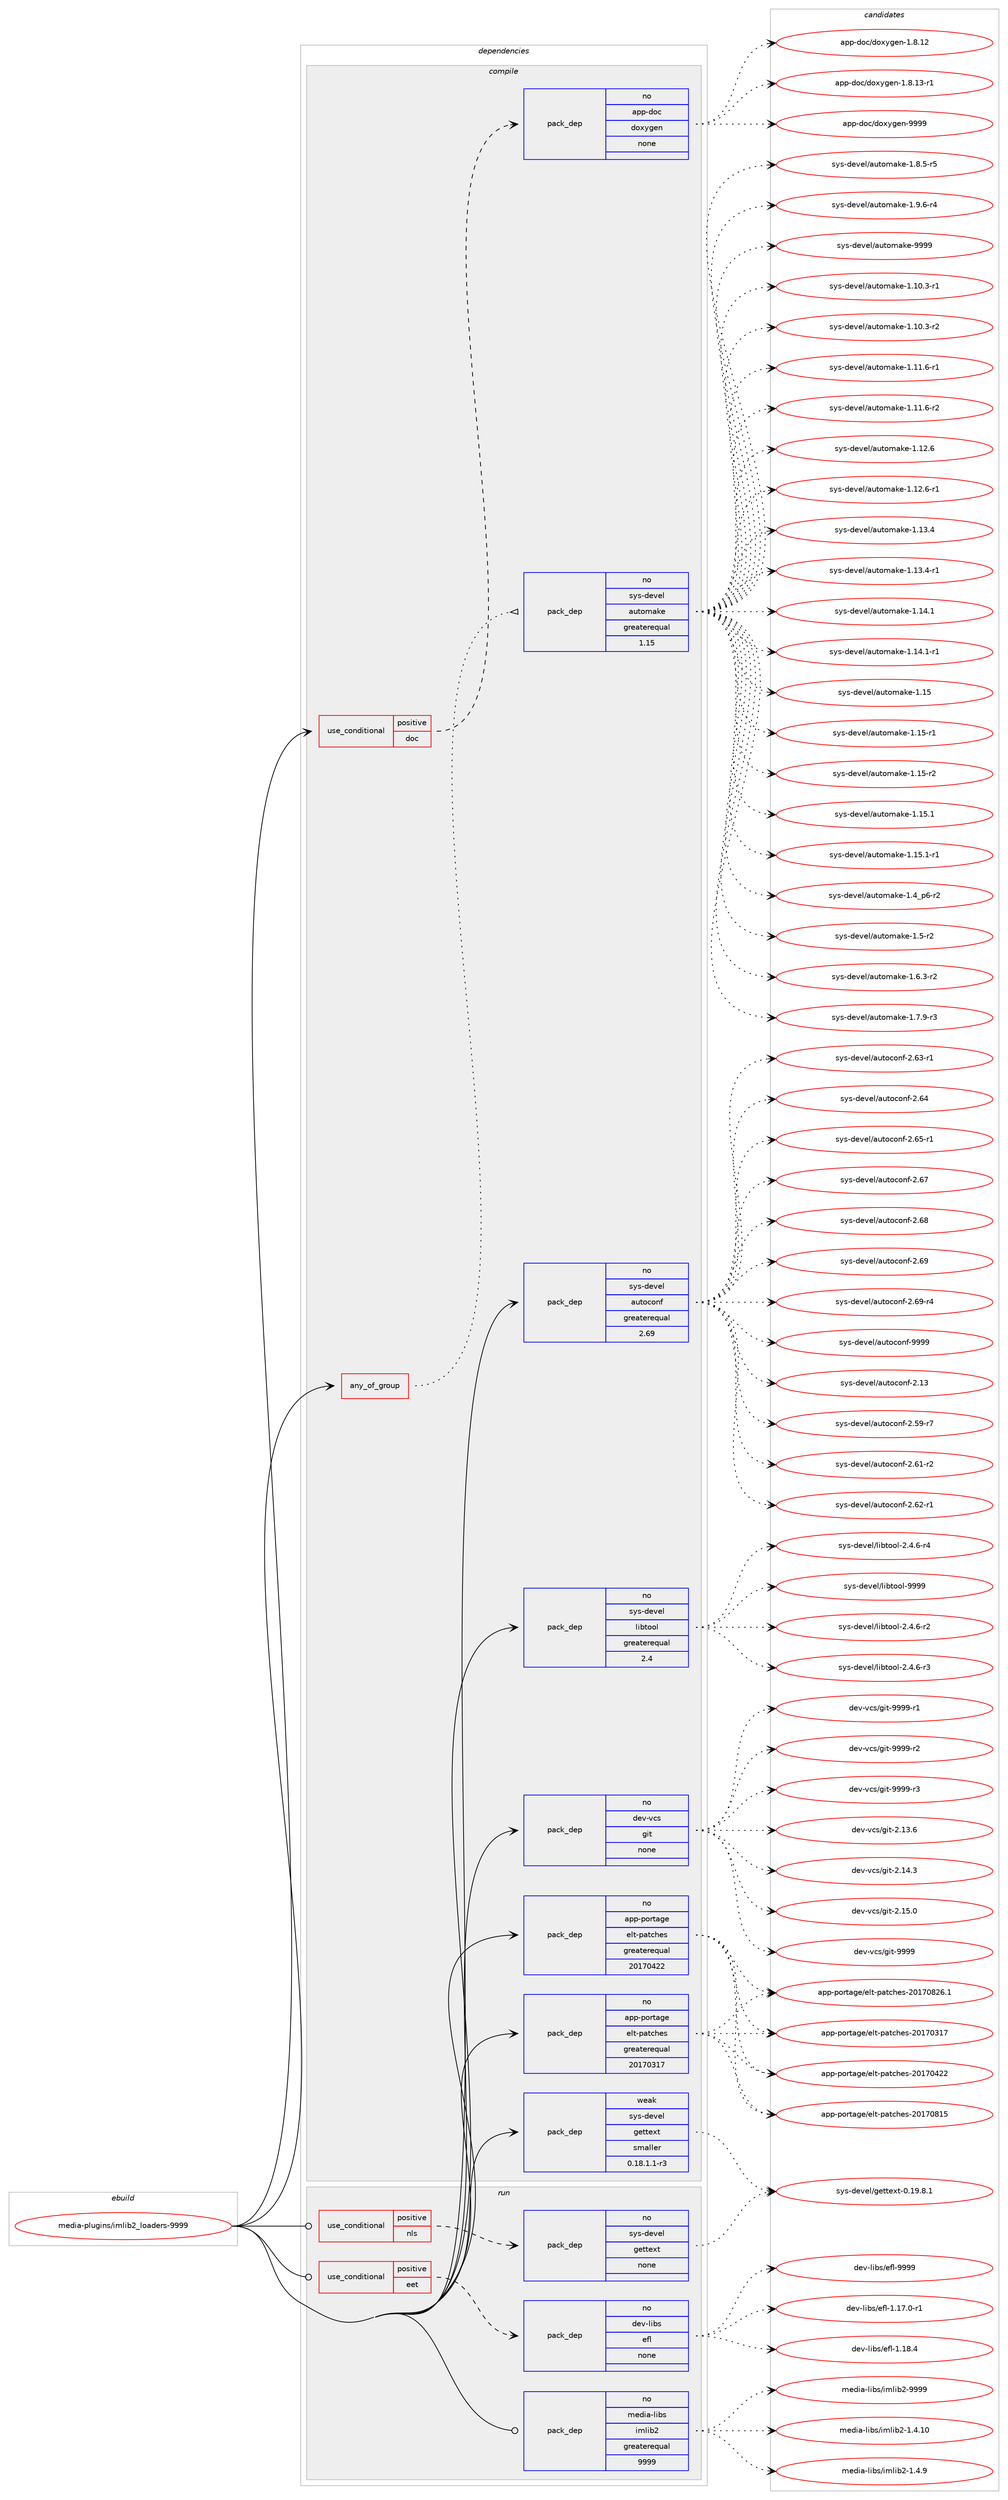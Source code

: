 digraph prolog {

# *************
# Graph options
# *************

newrank=true;
concentrate=true;
compound=true;
graph [rankdir=LR,fontname=Helvetica,fontsize=10,ranksep=1.5];#, ranksep=2.5, nodesep=0.2];
edge  [arrowhead=vee];
node  [fontname=Helvetica,fontsize=10];

# **********
# The ebuild
# **********

subgraph cluster_leftcol {
color=gray;
rank=same;
label=<<i>ebuild</i>>;
id [label="media-plugins/imlib2_loaders-9999", color=red, width=4, href="../media-plugins/imlib2_loaders-9999.svg"];
}

# ****************
# The dependencies
# ****************

subgraph cluster_midcol {
color=gray;
label=<<i>dependencies</i>>;
subgraph cluster_compile {
fillcolor="#eeeeee";
style=filled;
label=<<i>compile</i>>;
subgraph any5842 {
dependency374954 [label=<<TABLE BORDER="0" CELLBORDER="1" CELLSPACING="0" CELLPADDING="4"><TR><TD CELLPADDING="10">any_of_group</TD></TR></TABLE>>, shape=none, color=red];subgraph pack276546 {
dependency374955 [label=<<TABLE BORDER="0" CELLBORDER="1" CELLSPACING="0" CELLPADDING="4" WIDTH="220"><TR><TD ROWSPAN="6" CELLPADDING="30">pack_dep</TD></TR><TR><TD WIDTH="110">no</TD></TR><TR><TD>sys-devel</TD></TR><TR><TD>automake</TD></TR><TR><TD>greaterequal</TD></TR><TR><TD>1.15</TD></TR></TABLE>>, shape=none, color=blue];
}
dependency374954:e -> dependency374955:w [weight=20,style="dotted",arrowhead="oinv"];
}
id:e -> dependency374954:w [weight=20,style="solid",arrowhead="vee"];
subgraph cond92410 {
dependency374956 [label=<<TABLE BORDER="0" CELLBORDER="1" CELLSPACING="0" CELLPADDING="4"><TR><TD ROWSPAN="3" CELLPADDING="10">use_conditional</TD></TR><TR><TD>positive</TD></TR><TR><TD>doc</TD></TR></TABLE>>, shape=none, color=red];
subgraph pack276547 {
dependency374957 [label=<<TABLE BORDER="0" CELLBORDER="1" CELLSPACING="0" CELLPADDING="4" WIDTH="220"><TR><TD ROWSPAN="6" CELLPADDING="30">pack_dep</TD></TR><TR><TD WIDTH="110">no</TD></TR><TR><TD>app-doc</TD></TR><TR><TD>doxygen</TD></TR><TR><TD>none</TD></TR><TR><TD></TD></TR></TABLE>>, shape=none, color=blue];
}
dependency374956:e -> dependency374957:w [weight=20,style="dashed",arrowhead="vee"];
}
id:e -> dependency374956:w [weight=20,style="solid",arrowhead="vee"];
subgraph pack276548 {
dependency374958 [label=<<TABLE BORDER="0" CELLBORDER="1" CELLSPACING="0" CELLPADDING="4" WIDTH="220"><TR><TD ROWSPAN="6" CELLPADDING="30">pack_dep</TD></TR><TR><TD WIDTH="110">no</TD></TR><TR><TD>app-portage</TD></TR><TR><TD>elt-patches</TD></TR><TR><TD>greaterequal</TD></TR><TR><TD>20170317</TD></TR></TABLE>>, shape=none, color=blue];
}
id:e -> dependency374958:w [weight=20,style="solid",arrowhead="vee"];
subgraph pack276549 {
dependency374959 [label=<<TABLE BORDER="0" CELLBORDER="1" CELLSPACING="0" CELLPADDING="4" WIDTH="220"><TR><TD ROWSPAN="6" CELLPADDING="30">pack_dep</TD></TR><TR><TD WIDTH="110">no</TD></TR><TR><TD>app-portage</TD></TR><TR><TD>elt-patches</TD></TR><TR><TD>greaterequal</TD></TR><TR><TD>20170422</TD></TR></TABLE>>, shape=none, color=blue];
}
id:e -> dependency374959:w [weight=20,style="solid",arrowhead="vee"];
subgraph pack276550 {
dependency374960 [label=<<TABLE BORDER="0" CELLBORDER="1" CELLSPACING="0" CELLPADDING="4" WIDTH="220"><TR><TD ROWSPAN="6" CELLPADDING="30">pack_dep</TD></TR><TR><TD WIDTH="110">no</TD></TR><TR><TD>dev-vcs</TD></TR><TR><TD>git</TD></TR><TR><TD>none</TD></TR><TR><TD></TD></TR></TABLE>>, shape=none, color=blue];
}
id:e -> dependency374960:w [weight=20,style="solid",arrowhead="vee"];
subgraph pack276551 {
dependency374961 [label=<<TABLE BORDER="0" CELLBORDER="1" CELLSPACING="0" CELLPADDING="4" WIDTH="220"><TR><TD ROWSPAN="6" CELLPADDING="30">pack_dep</TD></TR><TR><TD WIDTH="110">no</TD></TR><TR><TD>sys-devel</TD></TR><TR><TD>autoconf</TD></TR><TR><TD>greaterequal</TD></TR><TR><TD>2.69</TD></TR></TABLE>>, shape=none, color=blue];
}
id:e -> dependency374961:w [weight=20,style="solid",arrowhead="vee"];
subgraph pack276552 {
dependency374962 [label=<<TABLE BORDER="0" CELLBORDER="1" CELLSPACING="0" CELLPADDING="4" WIDTH="220"><TR><TD ROWSPAN="6" CELLPADDING="30">pack_dep</TD></TR><TR><TD WIDTH="110">no</TD></TR><TR><TD>sys-devel</TD></TR><TR><TD>libtool</TD></TR><TR><TD>greaterequal</TD></TR><TR><TD>2.4</TD></TR></TABLE>>, shape=none, color=blue];
}
id:e -> dependency374962:w [weight=20,style="solid",arrowhead="vee"];
subgraph pack276553 {
dependency374963 [label=<<TABLE BORDER="0" CELLBORDER="1" CELLSPACING="0" CELLPADDING="4" WIDTH="220"><TR><TD ROWSPAN="6" CELLPADDING="30">pack_dep</TD></TR><TR><TD WIDTH="110">weak</TD></TR><TR><TD>sys-devel</TD></TR><TR><TD>gettext</TD></TR><TR><TD>smaller</TD></TR><TR><TD>0.18.1.1-r3</TD></TR></TABLE>>, shape=none, color=blue];
}
id:e -> dependency374963:w [weight=20,style="solid",arrowhead="vee"];
}
subgraph cluster_compileandrun {
fillcolor="#eeeeee";
style=filled;
label=<<i>compile and run</i>>;
}
subgraph cluster_run {
fillcolor="#eeeeee";
style=filled;
label=<<i>run</i>>;
subgraph cond92411 {
dependency374964 [label=<<TABLE BORDER="0" CELLBORDER="1" CELLSPACING="0" CELLPADDING="4"><TR><TD ROWSPAN="3" CELLPADDING="10">use_conditional</TD></TR><TR><TD>positive</TD></TR><TR><TD>eet</TD></TR></TABLE>>, shape=none, color=red];
subgraph pack276554 {
dependency374965 [label=<<TABLE BORDER="0" CELLBORDER="1" CELLSPACING="0" CELLPADDING="4" WIDTH="220"><TR><TD ROWSPAN="6" CELLPADDING="30">pack_dep</TD></TR><TR><TD WIDTH="110">no</TD></TR><TR><TD>dev-libs</TD></TR><TR><TD>efl</TD></TR><TR><TD>none</TD></TR><TR><TD></TD></TR></TABLE>>, shape=none, color=blue];
}
dependency374964:e -> dependency374965:w [weight=20,style="dashed",arrowhead="vee"];
}
id:e -> dependency374964:w [weight=20,style="solid",arrowhead="odot"];
subgraph cond92412 {
dependency374966 [label=<<TABLE BORDER="0" CELLBORDER="1" CELLSPACING="0" CELLPADDING="4"><TR><TD ROWSPAN="3" CELLPADDING="10">use_conditional</TD></TR><TR><TD>positive</TD></TR><TR><TD>nls</TD></TR></TABLE>>, shape=none, color=red];
subgraph pack276555 {
dependency374967 [label=<<TABLE BORDER="0" CELLBORDER="1" CELLSPACING="0" CELLPADDING="4" WIDTH="220"><TR><TD ROWSPAN="6" CELLPADDING="30">pack_dep</TD></TR><TR><TD WIDTH="110">no</TD></TR><TR><TD>sys-devel</TD></TR><TR><TD>gettext</TD></TR><TR><TD>none</TD></TR><TR><TD></TD></TR></TABLE>>, shape=none, color=blue];
}
dependency374966:e -> dependency374967:w [weight=20,style="dashed",arrowhead="vee"];
}
id:e -> dependency374966:w [weight=20,style="solid",arrowhead="odot"];
subgraph pack276556 {
dependency374968 [label=<<TABLE BORDER="0" CELLBORDER="1" CELLSPACING="0" CELLPADDING="4" WIDTH="220"><TR><TD ROWSPAN="6" CELLPADDING="30">pack_dep</TD></TR><TR><TD WIDTH="110">no</TD></TR><TR><TD>media-libs</TD></TR><TR><TD>imlib2</TD></TR><TR><TD>greaterequal</TD></TR><TR><TD>9999</TD></TR></TABLE>>, shape=none, color=blue];
}
id:e -> dependency374968:w [weight=20,style="solid",arrowhead="odot"];
}
}

# **************
# The candidates
# **************

subgraph cluster_choices {
rank=same;
color=gray;
label=<<i>candidates</i>>;

subgraph choice276546 {
color=black;
nodesep=1;
choice11512111545100101118101108479711711611110997107101454946494846514511449 [label="sys-devel/automake-1.10.3-r1", color=red, width=4,href="../sys-devel/automake-1.10.3-r1.svg"];
choice11512111545100101118101108479711711611110997107101454946494846514511450 [label="sys-devel/automake-1.10.3-r2", color=red, width=4,href="../sys-devel/automake-1.10.3-r2.svg"];
choice11512111545100101118101108479711711611110997107101454946494946544511449 [label="sys-devel/automake-1.11.6-r1", color=red, width=4,href="../sys-devel/automake-1.11.6-r1.svg"];
choice11512111545100101118101108479711711611110997107101454946494946544511450 [label="sys-devel/automake-1.11.6-r2", color=red, width=4,href="../sys-devel/automake-1.11.6-r2.svg"];
choice1151211154510010111810110847971171161111099710710145494649504654 [label="sys-devel/automake-1.12.6", color=red, width=4,href="../sys-devel/automake-1.12.6.svg"];
choice11512111545100101118101108479711711611110997107101454946495046544511449 [label="sys-devel/automake-1.12.6-r1", color=red, width=4,href="../sys-devel/automake-1.12.6-r1.svg"];
choice1151211154510010111810110847971171161111099710710145494649514652 [label="sys-devel/automake-1.13.4", color=red, width=4,href="../sys-devel/automake-1.13.4.svg"];
choice11512111545100101118101108479711711611110997107101454946495146524511449 [label="sys-devel/automake-1.13.4-r1", color=red, width=4,href="../sys-devel/automake-1.13.4-r1.svg"];
choice1151211154510010111810110847971171161111099710710145494649524649 [label="sys-devel/automake-1.14.1", color=red, width=4,href="../sys-devel/automake-1.14.1.svg"];
choice11512111545100101118101108479711711611110997107101454946495246494511449 [label="sys-devel/automake-1.14.1-r1", color=red, width=4,href="../sys-devel/automake-1.14.1-r1.svg"];
choice115121115451001011181011084797117116111109971071014549464953 [label="sys-devel/automake-1.15", color=red, width=4,href="../sys-devel/automake-1.15.svg"];
choice1151211154510010111810110847971171161111099710710145494649534511449 [label="sys-devel/automake-1.15-r1", color=red, width=4,href="../sys-devel/automake-1.15-r1.svg"];
choice1151211154510010111810110847971171161111099710710145494649534511450 [label="sys-devel/automake-1.15-r2", color=red, width=4,href="../sys-devel/automake-1.15-r2.svg"];
choice1151211154510010111810110847971171161111099710710145494649534649 [label="sys-devel/automake-1.15.1", color=red, width=4,href="../sys-devel/automake-1.15.1.svg"];
choice11512111545100101118101108479711711611110997107101454946495346494511449 [label="sys-devel/automake-1.15.1-r1", color=red, width=4,href="../sys-devel/automake-1.15.1-r1.svg"];
choice115121115451001011181011084797117116111109971071014549465295112544511450 [label="sys-devel/automake-1.4_p6-r2", color=red, width=4,href="../sys-devel/automake-1.4_p6-r2.svg"];
choice11512111545100101118101108479711711611110997107101454946534511450 [label="sys-devel/automake-1.5-r2", color=red, width=4,href="../sys-devel/automake-1.5-r2.svg"];
choice115121115451001011181011084797117116111109971071014549465446514511450 [label="sys-devel/automake-1.6.3-r2", color=red, width=4,href="../sys-devel/automake-1.6.3-r2.svg"];
choice115121115451001011181011084797117116111109971071014549465546574511451 [label="sys-devel/automake-1.7.9-r3", color=red, width=4,href="../sys-devel/automake-1.7.9-r3.svg"];
choice115121115451001011181011084797117116111109971071014549465646534511453 [label="sys-devel/automake-1.8.5-r5", color=red, width=4,href="../sys-devel/automake-1.8.5-r5.svg"];
choice115121115451001011181011084797117116111109971071014549465746544511452 [label="sys-devel/automake-1.9.6-r4", color=red, width=4,href="../sys-devel/automake-1.9.6-r4.svg"];
choice115121115451001011181011084797117116111109971071014557575757 [label="sys-devel/automake-9999", color=red, width=4,href="../sys-devel/automake-9999.svg"];
dependency374955:e -> choice11512111545100101118101108479711711611110997107101454946494846514511449:w [style=dotted,weight="100"];
dependency374955:e -> choice11512111545100101118101108479711711611110997107101454946494846514511450:w [style=dotted,weight="100"];
dependency374955:e -> choice11512111545100101118101108479711711611110997107101454946494946544511449:w [style=dotted,weight="100"];
dependency374955:e -> choice11512111545100101118101108479711711611110997107101454946494946544511450:w [style=dotted,weight="100"];
dependency374955:e -> choice1151211154510010111810110847971171161111099710710145494649504654:w [style=dotted,weight="100"];
dependency374955:e -> choice11512111545100101118101108479711711611110997107101454946495046544511449:w [style=dotted,weight="100"];
dependency374955:e -> choice1151211154510010111810110847971171161111099710710145494649514652:w [style=dotted,weight="100"];
dependency374955:e -> choice11512111545100101118101108479711711611110997107101454946495146524511449:w [style=dotted,weight="100"];
dependency374955:e -> choice1151211154510010111810110847971171161111099710710145494649524649:w [style=dotted,weight="100"];
dependency374955:e -> choice11512111545100101118101108479711711611110997107101454946495246494511449:w [style=dotted,weight="100"];
dependency374955:e -> choice115121115451001011181011084797117116111109971071014549464953:w [style=dotted,weight="100"];
dependency374955:e -> choice1151211154510010111810110847971171161111099710710145494649534511449:w [style=dotted,weight="100"];
dependency374955:e -> choice1151211154510010111810110847971171161111099710710145494649534511450:w [style=dotted,weight="100"];
dependency374955:e -> choice1151211154510010111810110847971171161111099710710145494649534649:w [style=dotted,weight="100"];
dependency374955:e -> choice11512111545100101118101108479711711611110997107101454946495346494511449:w [style=dotted,weight="100"];
dependency374955:e -> choice115121115451001011181011084797117116111109971071014549465295112544511450:w [style=dotted,weight="100"];
dependency374955:e -> choice11512111545100101118101108479711711611110997107101454946534511450:w [style=dotted,weight="100"];
dependency374955:e -> choice115121115451001011181011084797117116111109971071014549465446514511450:w [style=dotted,weight="100"];
dependency374955:e -> choice115121115451001011181011084797117116111109971071014549465546574511451:w [style=dotted,weight="100"];
dependency374955:e -> choice115121115451001011181011084797117116111109971071014549465646534511453:w [style=dotted,weight="100"];
dependency374955:e -> choice115121115451001011181011084797117116111109971071014549465746544511452:w [style=dotted,weight="100"];
dependency374955:e -> choice115121115451001011181011084797117116111109971071014557575757:w [style=dotted,weight="100"];
}
subgraph choice276547 {
color=black;
nodesep=1;
choice9711211245100111994710011112012110310111045494656464950 [label="app-doc/doxygen-1.8.12", color=red, width=4,href="../app-doc/doxygen-1.8.12.svg"];
choice97112112451001119947100111120121103101110454946564649514511449 [label="app-doc/doxygen-1.8.13-r1", color=red, width=4,href="../app-doc/doxygen-1.8.13-r1.svg"];
choice971121124510011199471001111201211031011104557575757 [label="app-doc/doxygen-9999", color=red, width=4,href="../app-doc/doxygen-9999.svg"];
dependency374957:e -> choice9711211245100111994710011112012110310111045494656464950:w [style=dotted,weight="100"];
dependency374957:e -> choice97112112451001119947100111120121103101110454946564649514511449:w [style=dotted,weight="100"];
dependency374957:e -> choice971121124510011199471001111201211031011104557575757:w [style=dotted,weight="100"];
}
subgraph choice276548 {
color=black;
nodesep=1;
choice97112112451121111141169710310147101108116451129711699104101115455048495548514955 [label="app-portage/elt-patches-20170317", color=red, width=4,href="../app-portage/elt-patches-20170317.svg"];
choice97112112451121111141169710310147101108116451129711699104101115455048495548525050 [label="app-portage/elt-patches-20170422", color=red, width=4,href="../app-portage/elt-patches-20170422.svg"];
choice97112112451121111141169710310147101108116451129711699104101115455048495548564953 [label="app-portage/elt-patches-20170815", color=red, width=4,href="../app-portage/elt-patches-20170815.svg"];
choice971121124511211111411697103101471011081164511297116991041011154550484955485650544649 [label="app-portage/elt-patches-20170826.1", color=red, width=4,href="../app-portage/elt-patches-20170826.1.svg"];
dependency374958:e -> choice97112112451121111141169710310147101108116451129711699104101115455048495548514955:w [style=dotted,weight="100"];
dependency374958:e -> choice97112112451121111141169710310147101108116451129711699104101115455048495548525050:w [style=dotted,weight="100"];
dependency374958:e -> choice97112112451121111141169710310147101108116451129711699104101115455048495548564953:w [style=dotted,weight="100"];
dependency374958:e -> choice971121124511211111411697103101471011081164511297116991041011154550484955485650544649:w [style=dotted,weight="100"];
}
subgraph choice276549 {
color=black;
nodesep=1;
choice97112112451121111141169710310147101108116451129711699104101115455048495548514955 [label="app-portage/elt-patches-20170317", color=red, width=4,href="../app-portage/elt-patches-20170317.svg"];
choice97112112451121111141169710310147101108116451129711699104101115455048495548525050 [label="app-portage/elt-patches-20170422", color=red, width=4,href="../app-portage/elt-patches-20170422.svg"];
choice97112112451121111141169710310147101108116451129711699104101115455048495548564953 [label="app-portage/elt-patches-20170815", color=red, width=4,href="../app-portage/elt-patches-20170815.svg"];
choice971121124511211111411697103101471011081164511297116991041011154550484955485650544649 [label="app-portage/elt-patches-20170826.1", color=red, width=4,href="../app-portage/elt-patches-20170826.1.svg"];
dependency374959:e -> choice97112112451121111141169710310147101108116451129711699104101115455048495548514955:w [style=dotted,weight="100"];
dependency374959:e -> choice97112112451121111141169710310147101108116451129711699104101115455048495548525050:w [style=dotted,weight="100"];
dependency374959:e -> choice97112112451121111141169710310147101108116451129711699104101115455048495548564953:w [style=dotted,weight="100"];
dependency374959:e -> choice971121124511211111411697103101471011081164511297116991041011154550484955485650544649:w [style=dotted,weight="100"];
}
subgraph choice276550 {
color=black;
nodesep=1;
choice10010111845118991154710310511645504649514654 [label="dev-vcs/git-2.13.6", color=red, width=4,href="../dev-vcs/git-2.13.6.svg"];
choice10010111845118991154710310511645504649524651 [label="dev-vcs/git-2.14.3", color=red, width=4,href="../dev-vcs/git-2.14.3.svg"];
choice10010111845118991154710310511645504649534648 [label="dev-vcs/git-2.15.0", color=red, width=4,href="../dev-vcs/git-2.15.0.svg"];
choice1001011184511899115471031051164557575757 [label="dev-vcs/git-9999", color=red, width=4,href="../dev-vcs/git-9999.svg"];
choice10010111845118991154710310511645575757574511449 [label="dev-vcs/git-9999-r1", color=red, width=4,href="../dev-vcs/git-9999-r1.svg"];
choice10010111845118991154710310511645575757574511450 [label="dev-vcs/git-9999-r2", color=red, width=4,href="../dev-vcs/git-9999-r2.svg"];
choice10010111845118991154710310511645575757574511451 [label="dev-vcs/git-9999-r3", color=red, width=4,href="../dev-vcs/git-9999-r3.svg"];
dependency374960:e -> choice10010111845118991154710310511645504649514654:w [style=dotted,weight="100"];
dependency374960:e -> choice10010111845118991154710310511645504649524651:w [style=dotted,weight="100"];
dependency374960:e -> choice10010111845118991154710310511645504649534648:w [style=dotted,weight="100"];
dependency374960:e -> choice1001011184511899115471031051164557575757:w [style=dotted,weight="100"];
dependency374960:e -> choice10010111845118991154710310511645575757574511449:w [style=dotted,weight="100"];
dependency374960:e -> choice10010111845118991154710310511645575757574511450:w [style=dotted,weight="100"];
dependency374960:e -> choice10010111845118991154710310511645575757574511451:w [style=dotted,weight="100"];
}
subgraph choice276551 {
color=black;
nodesep=1;
choice115121115451001011181011084797117116111991111101024550464951 [label="sys-devel/autoconf-2.13", color=red, width=4,href="../sys-devel/autoconf-2.13.svg"];
choice1151211154510010111810110847971171161119911111010245504653574511455 [label="sys-devel/autoconf-2.59-r7", color=red, width=4,href="../sys-devel/autoconf-2.59-r7.svg"];
choice1151211154510010111810110847971171161119911111010245504654494511450 [label="sys-devel/autoconf-2.61-r2", color=red, width=4,href="../sys-devel/autoconf-2.61-r2.svg"];
choice1151211154510010111810110847971171161119911111010245504654504511449 [label="sys-devel/autoconf-2.62-r1", color=red, width=4,href="../sys-devel/autoconf-2.62-r1.svg"];
choice1151211154510010111810110847971171161119911111010245504654514511449 [label="sys-devel/autoconf-2.63-r1", color=red, width=4,href="../sys-devel/autoconf-2.63-r1.svg"];
choice115121115451001011181011084797117116111991111101024550465452 [label="sys-devel/autoconf-2.64", color=red, width=4,href="../sys-devel/autoconf-2.64.svg"];
choice1151211154510010111810110847971171161119911111010245504654534511449 [label="sys-devel/autoconf-2.65-r1", color=red, width=4,href="../sys-devel/autoconf-2.65-r1.svg"];
choice115121115451001011181011084797117116111991111101024550465455 [label="sys-devel/autoconf-2.67", color=red, width=4,href="../sys-devel/autoconf-2.67.svg"];
choice115121115451001011181011084797117116111991111101024550465456 [label="sys-devel/autoconf-2.68", color=red, width=4,href="../sys-devel/autoconf-2.68.svg"];
choice115121115451001011181011084797117116111991111101024550465457 [label="sys-devel/autoconf-2.69", color=red, width=4,href="../sys-devel/autoconf-2.69.svg"];
choice1151211154510010111810110847971171161119911111010245504654574511452 [label="sys-devel/autoconf-2.69-r4", color=red, width=4,href="../sys-devel/autoconf-2.69-r4.svg"];
choice115121115451001011181011084797117116111991111101024557575757 [label="sys-devel/autoconf-9999", color=red, width=4,href="../sys-devel/autoconf-9999.svg"];
dependency374961:e -> choice115121115451001011181011084797117116111991111101024550464951:w [style=dotted,weight="100"];
dependency374961:e -> choice1151211154510010111810110847971171161119911111010245504653574511455:w [style=dotted,weight="100"];
dependency374961:e -> choice1151211154510010111810110847971171161119911111010245504654494511450:w [style=dotted,weight="100"];
dependency374961:e -> choice1151211154510010111810110847971171161119911111010245504654504511449:w [style=dotted,weight="100"];
dependency374961:e -> choice1151211154510010111810110847971171161119911111010245504654514511449:w [style=dotted,weight="100"];
dependency374961:e -> choice115121115451001011181011084797117116111991111101024550465452:w [style=dotted,weight="100"];
dependency374961:e -> choice1151211154510010111810110847971171161119911111010245504654534511449:w [style=dotted,weight="100"];
dependency374961:e -> choice115121115451001011181011084797117116111991111101024550465455:w [style=dotted,weight="100"];
dependency374961:e -> choice115121115451001011181011084797117116111991111101024550465456:w [style=dotted,weight="100"];
dependency374961:e -> choice115121115451001011181011084797117116111991111101024550465457:w [style=dotted,weight="100"];
dependency374961:e -> choice1151211154510010111810110847971171161119911111010245504654574511452:w [style=dotted,weight="100"];
dependency374961:e -> choice115121115451001011181011084797117116111991111101024557575757:w [style=dotted,weight="100"];
}
subgraph choice276552 {
color=black;
nodesep=1;
choice1151211154510010111810110847108105981161111111084550465246544511450 [label="sys-devel/libtool-2.4.6-r2", color=red, width=4,href="../sys-devel/libtool-2.4.6-r2.svg"];
choice1151211154510010111810110847108105981161111111084550465246544511451 [label="sys-devel/libtool-2.4.6-r3", color=red, width=4,href="../sys-devel/libtool-2.4.6-r3.svg"];
choice1151211154510010111810110847108105981161111111084550465246544511452 [label="sys-devel/libtool-2.4.6-r4", color=red, width=4,href="../sys-devel/libtool-2.4.6-r4.svg"];
choice1151211154510010111810110847108105981161111111084557575757 [label="sys-devel/libtool-9999", color=red, width=4,href="../sys-devel/libtool-9999.svg"];
dependency374962:e -> choice1151211154510010111810110847108105981161111111084550465246544511450:w [style=dotted,weight="100"];
dependency374962:e -> choice1151211154510010111810110847108105981161111111084550465246544511451:w [style=dotted,weight="100"];
dependency374962:e -> choice1151211154510010111810110847108105981161111111084550465246544511452:w [style=dotted,weight="100"];
dependency374962:e -> choice1151211154510010111810110847108105981161111111084557575757:w [style=dotted,weight="100"];
}
subgraph choice276553 {
color=black;
nodesep=1;
choice1151211154510010111810110847103101116116101120116454846495746564649 [label="sys-devel/gettext-0.19.8.1", color=red, width=4,href="../sys-devel/gettext-0.19.8.1.svg"];
dependency374963:e -> choice1151211154510010111810110847103101116116101120116454846495746564649:w [style=dotted,weight="100"];
}
subgraph choice276554 {
color=black;
nodesep=1;
choice100101118451081059811547101102108454946495546484511449 [label="dev-libs/efl-1.17.0-r1", color=red, width=4,href="../dev-libs/efl-1.17.0-r1.svg"];
choice10010111845108105981154710110210845494649564652 [label="dev-libs/efl-1.18.4", color=red, width=4,href="../dev-libs/efl-1.18.4.svg"];
choice1001011184510810598115471011021084557575757 [label="dev-libs/efl-9999", color=red, width=4,href="../dev-libs/efl-9999.svg"];
dependency374965:e -> choice100101118451081059811547101102108454946495546484511449:w [style=dotted,weight="100"];
dependency374965:e -> choice10010111845108105981154710110210845494649564652:w [style=dotted,weight="100"];
dependency374965:e -> choice1001011184510810598115471011021084557575757:w [style=dotted,weight="100"];
}
subgraph choice276555 {
color=black;
nodesep=1;
choice1151211154510010111810110847103101116116101120116454846495746564649 [label="sys-devel/gettext-0.19.8.1", color=red, width=4,href="../sys-devel/gettext-0.19.8.1.svg"];
dependency374967:e -> choice1151211154510010111810110847103101116116101120116454846495746564649:w [style=dotted,weight="100"];
}
subgraph choice276556 {
color=black;
nodesep=1;
choice10910110010597451081059811547105109108105985045494652464948 [label="media-libs/imlib2-1.4.10", color=red, width=4,href="../media-libs/imlib2-1.4.10.svg"];
choice109101100105974510810598115471051091081059850454946524657 [label="media-libs/imlib2-1.4.9", color=red, width=4,href="../media-libs/imlib2-1.4.9.svg"];
choice1091011001059745108105981154710510910810598504557575757 [label="media-libs/imlib2-9999", color=red, width=4,href="../media-libs/imlib2-9999.svg"];
dependency374968:e -> choice10910110010597451081059811547105109108105985045494652464948:w [style=dotted,weight="100"];
dependency374968:e -> choice109101100105974510810598115471051091081059850454946524657:w [style=dotted,weight="100"];
dependency374968:e -> choice1091011001059745108105981154710510910810598504557575757:w [style=dotted,weight="100"];
}
}

}
